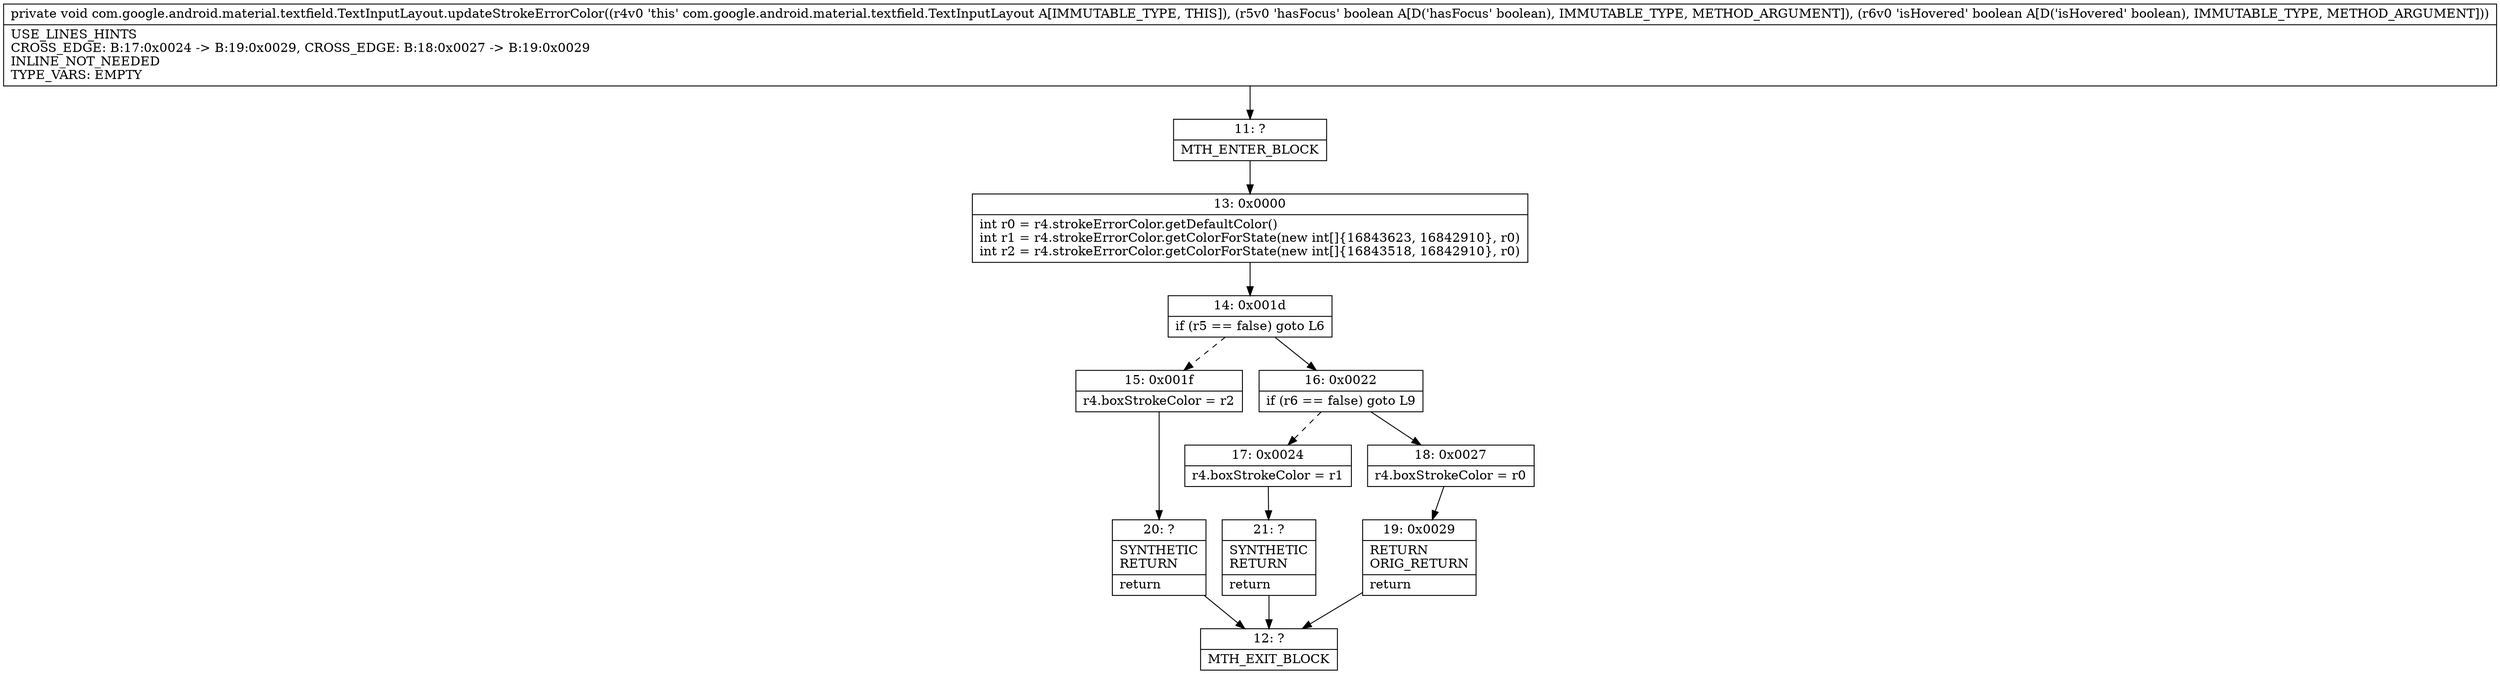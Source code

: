 digraph "CFG forcom.google.android.material.textfield.TextInputLayout.updateStrokeErrorColor(ZZ)V" {
Node_11 [shape=record,label="{11\:\ ?|MTH_ENTER_BLOCK\l}"];
Node_13 [shape=record,label="{13\:\ 0x0000|int r0 = r4.strokeErrorColor.getDefaultColor()\lint r1 = r4.strokeErrorColor.getColorForState(new int[]\{16843623, 16842910\}, r0)\lint r2 = r4.strokeErrorColor.getColorForState(new int[]\{16843518, 16842910\}, r0)\l}"];
Node_14 [shape=record,label="{14\:\ 0x001d|if (r5 == false) goto L6\l}"];
Node_15 [shape=record,label="{15\:\ 0x001f|r4.boxStrokeColor = r2\l}"];
Node_20 [shape=record,label="{20\:\ ?|SYNTHETIC\lRETURN\l|return\l}"];
Node_12 [shape=record,label="{12\:\ ?|MTH_EXIT_BLOCK\l}"];
Node_16 [shape=record,label="{16\:\ 0x0022|if (r6 == false) goto L9\l}"];
Node_17 [shape=record,label="{17\:\ 0x0024|r4.boxStrokeColor = r1\l}"];
Node_21 [shape=record,label="{21\:\ ?|SYNTHETIC\lRETURN\l|return\l}"];
Node_18 [shape=record,label="{18\:\ 0x0027|r4.boxStrokeColor = r0\l}"];
Node_19 [shape=record,label="{19\:\ 0x0029|RETURN\lORIG_RETURN\l|return\l}"];
MethodNode[shape=record,label="{private void com.google.android.material.textfield.TextInputLayout.updateStrokeErrorColor((r4v0 'this' com.google.android.material.textfield.TextInputLayout A[IMMUTABLE_TYPE, THIS]), (r5v0 'hasFocus' boolean A[D('hasFocus' boolean), IMMUTABLE_TYPE, METHOD_ARGUMENT]), (r6v0 'isHovered' boolean A[D('isHovered' boolean), IMMUTABLE_TYPE, METHOD_ARGUMENT]))  | USE_LINES_HINTS\lCROSS_EDGE: B:17:0x0024 \-\> B:19:0x0029, CROSS_EDGE: B:18:0x0027 \-\> B:19:0x0029\lINLINE_NOT_NEEDED\lTYPE_VARS: EMPTY\l}"];
MethodNode -> Node_11;Node_11 -> Node_13;
Node_13 -> Node_14;
Node_14 -> Node_15[style=dashed];
Node_14 -> Node_16;
Node_15 -> Node_20;
Node_20 -> Node_12;
Node_16 -> Node_17[style=dashed];
Node_16 -> Node_18;
Node_17 -> Node_21;
Node_21 -> Node_12;
Node_18 -> Node_19;
Node_19 -> Node_12;
}

